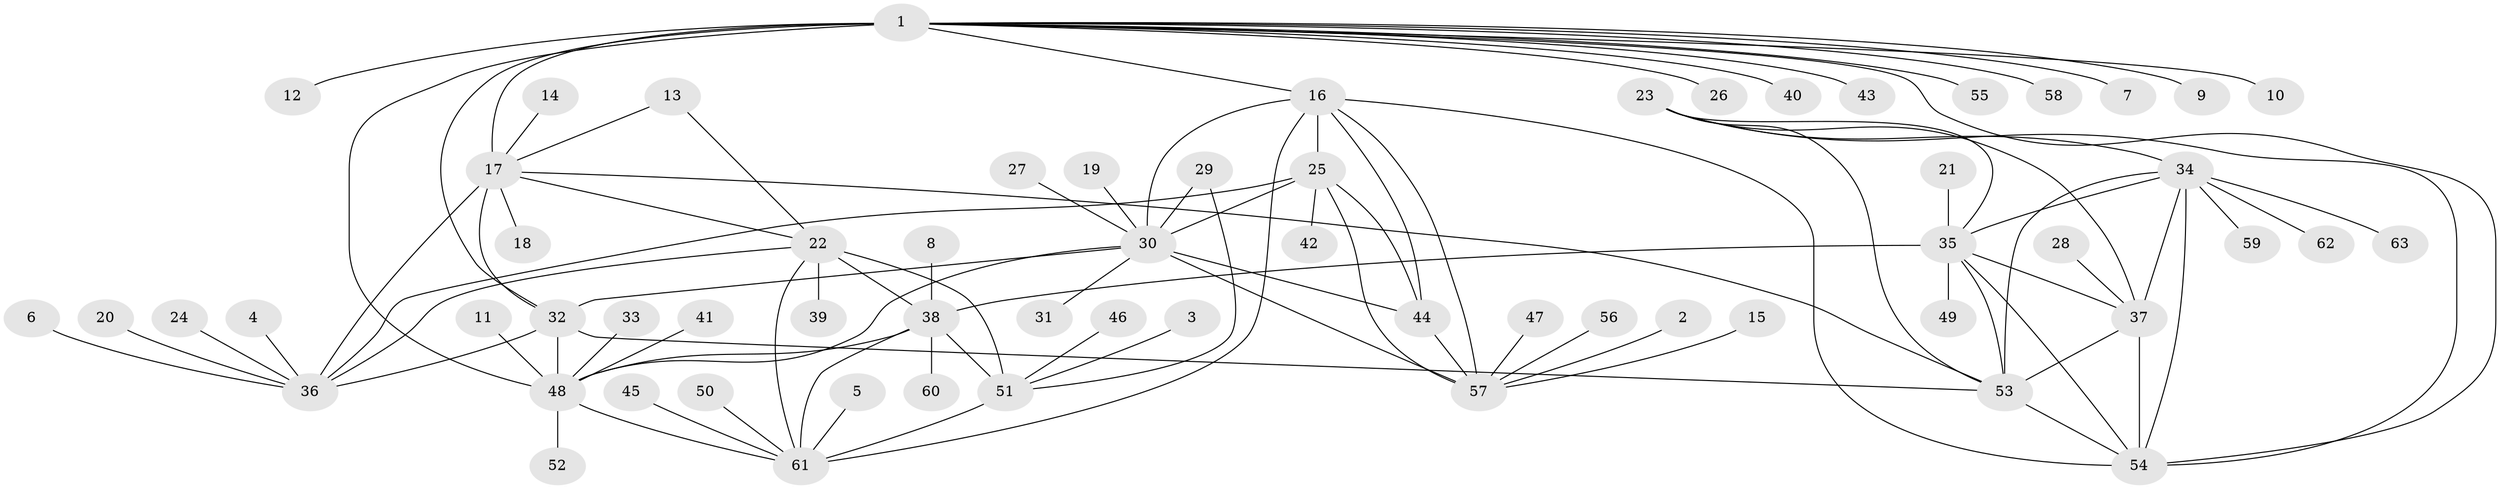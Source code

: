 // original degree distribution, {8: 0.047619047619047616, 7: 0.03968253968253968, 9: 0.023809523809523808, 13: 0.007936507936507936, 6: 0.015873015873015872, 10: 0.03968253968253968, 11: 0.03968253968253968, 5: 0.023809523809523808, 1: 0.5634920634920635, 2: 0.1746031746031746, 3: 0.015873015873015872, 4: 0.007936507936507936}
// Generated by graph-tools (version 1.1) at 2025/50/03/09/25 03:50:33]
// undirected, 63 vertices, 97 edges
graph export_dot {
graph [start="1"]
  node [color=gray90,style=filled];
  1;
  2;
  3;
  4;
  5;
  6;
  7;
  8;
  9;
  10;
  11;
  12;
  13;
  14;
  15;
  16;
  17;
  18;
  19;
  20;
  21;
  22;
  23;
  24;
  25;
  26;
  27;
  28;
  29;
  30;
  31;
  32;
  33;
  34;
  35;
  36;
  37;
  38;
  39;
  40;
  41;
  42;
  43;
  44;
  45;
  46;
  47;
  48;
  49;
  50;
  51;
  52;
  53;
  54;
  55;
  56;
  57;
  58;
  59;
  60;
  61;
  62;
  63;
  1 -- 7 [weight=1.0];
  1 -- 9 [weight=1.0];
  1 -- 10 [weight=1.0];
  1 -- 12 [weight=1.0];
  1 -- 16 [weight=1.0];
  1 -- 17 [weight=1.0];
  1 -- 26 [weight=1.0];
  1 -- 32 [weight=4.0];
  1 -- 40 [weight=1.0];
  1 -- 43 [weight=1.0];
  1 -- 48 [weight=4.0];
  1 -- 54 [weight=1.0];
  1 -- 55 [weight=1.0];
  1 -- 58 [weight=1.0];
  2 -- 57 [weight=1.0];
  3 -- 51 [weight=1.0];
  4 -- 36 [weight=1.0];
  5 -- 61 [weight=1.0];
  6 -- 36 [weight=1.0];
  8 -- 38 [weight=1.0];
  11 -- 48 [weight=1.0];
  13 -- 17 [weight=1.0];
  13 -- 22 [weight=1.0];
  14 -- 17 [weight=1.0];
  15 -- 57 [weight=1.0];
  16 -- 25 [weight=2.0];
  16 -- 30 [weight=2.0];
  16 -- 44 [weight=2.0];
  16 -- 54 [weight=1.0];
  16 -- 57 [weight=2.0];
  16 -- 61 [weight=1.0];
  17 -- 18 [weight=1.0];
  17 -- 22 [weight=1.0];
  17 -- 32 [weight=1.0];
  17 -- 36 [weight=4.0];
  17 -- 53 [weight=1.0];
  19 -- 30 [weight=1.0];
  20 -- 36 [weight=1.0];
  21 -- 35 [weight=1.0];
  22 -- 36 [weight=1.0];
  22 -- 38 [weight=3.0];
  22 -- 39 [weight=1.0];
  22 -- 51 [weight=1.0];
  22 -- 61 [weight=1.0];
  23 -- 34 [weight=1.0];
  23 -- 35 [weight=1.0];
  23 -- 37 [weight=1.0];
  23 -- 53 [weight=1.0];
  23 -- 54 [weight=1.0];
  24 -- 36 [weight=1.0];
  25 -- 30 [weight=1.0];
  25 -- 36 [weight=1.0];
  25 -- 42 [weight=1.0];
  25 -- 44 [weight=1.0];
  25 -- 57 [weight=1.0];
  27 -- 30 [weight=1.0];
  28 -- 37 [weight=1.0];
  29 -- 30 [weight=1.0];
  29 -- 51 [weight=1.0];
  30 -- 31 [weight=1.0];
  30 -- 32 [weight=1.0];
  30 -- 44 [weight=1.0];
  30 -- 48 [weight=1.0];
  30 -- 57 [weight=1.0];
  32 -- 36 [weight=4.0];
  32 -- 48 [weight=1.0];
  32 -- 53 [weight=1.0];
  33 -- 48 [weight=1.0];
  34 -- 35 [weight=1.0];
  34 -- 37 [weight=1.0];
  34 -- 53 [weight=1.0];
  34 -- 54 [weight=1.0];
  34 -- 59 [weight=1.0];
  34 -- 62 [weight=1.0];
  34 -- 63 [weight=1.0];
  35 -- 37 [weight=1.0];
  35 -- 38 [weight=1.0];
  35 -- 49 [weight=1.0];
  35 -- 53 [weight=1.0];
  35 -- 54 [weight=1.0];
  37 -- 53 [weight=1.0];
  37 -- 54 [weight=1.0];
  38 -- 48 [weight=1.0];
  38 -- 51 [weight=3.0];
  38 -- 60 [weight=1.0];
  38 -- 61 [weight=3.0];
  41 -- 48 [weight=1.0];
  44 -- 57 [weight=1.0];
  45 -- 61 [weight=1.0];
  46 -- 51 [weight=1.0];
  47 -- 57 [weight=1.0];
  48 -- 52 [weight=1.0];
  48 -- 61 [weight=1.0];
  50 -- 61 [weight=1.0];
  51 -- 61 [weight=1.0];
  53 -- 54 [weight=1.0];
  56 -- 57 [weight=1.0];
}
